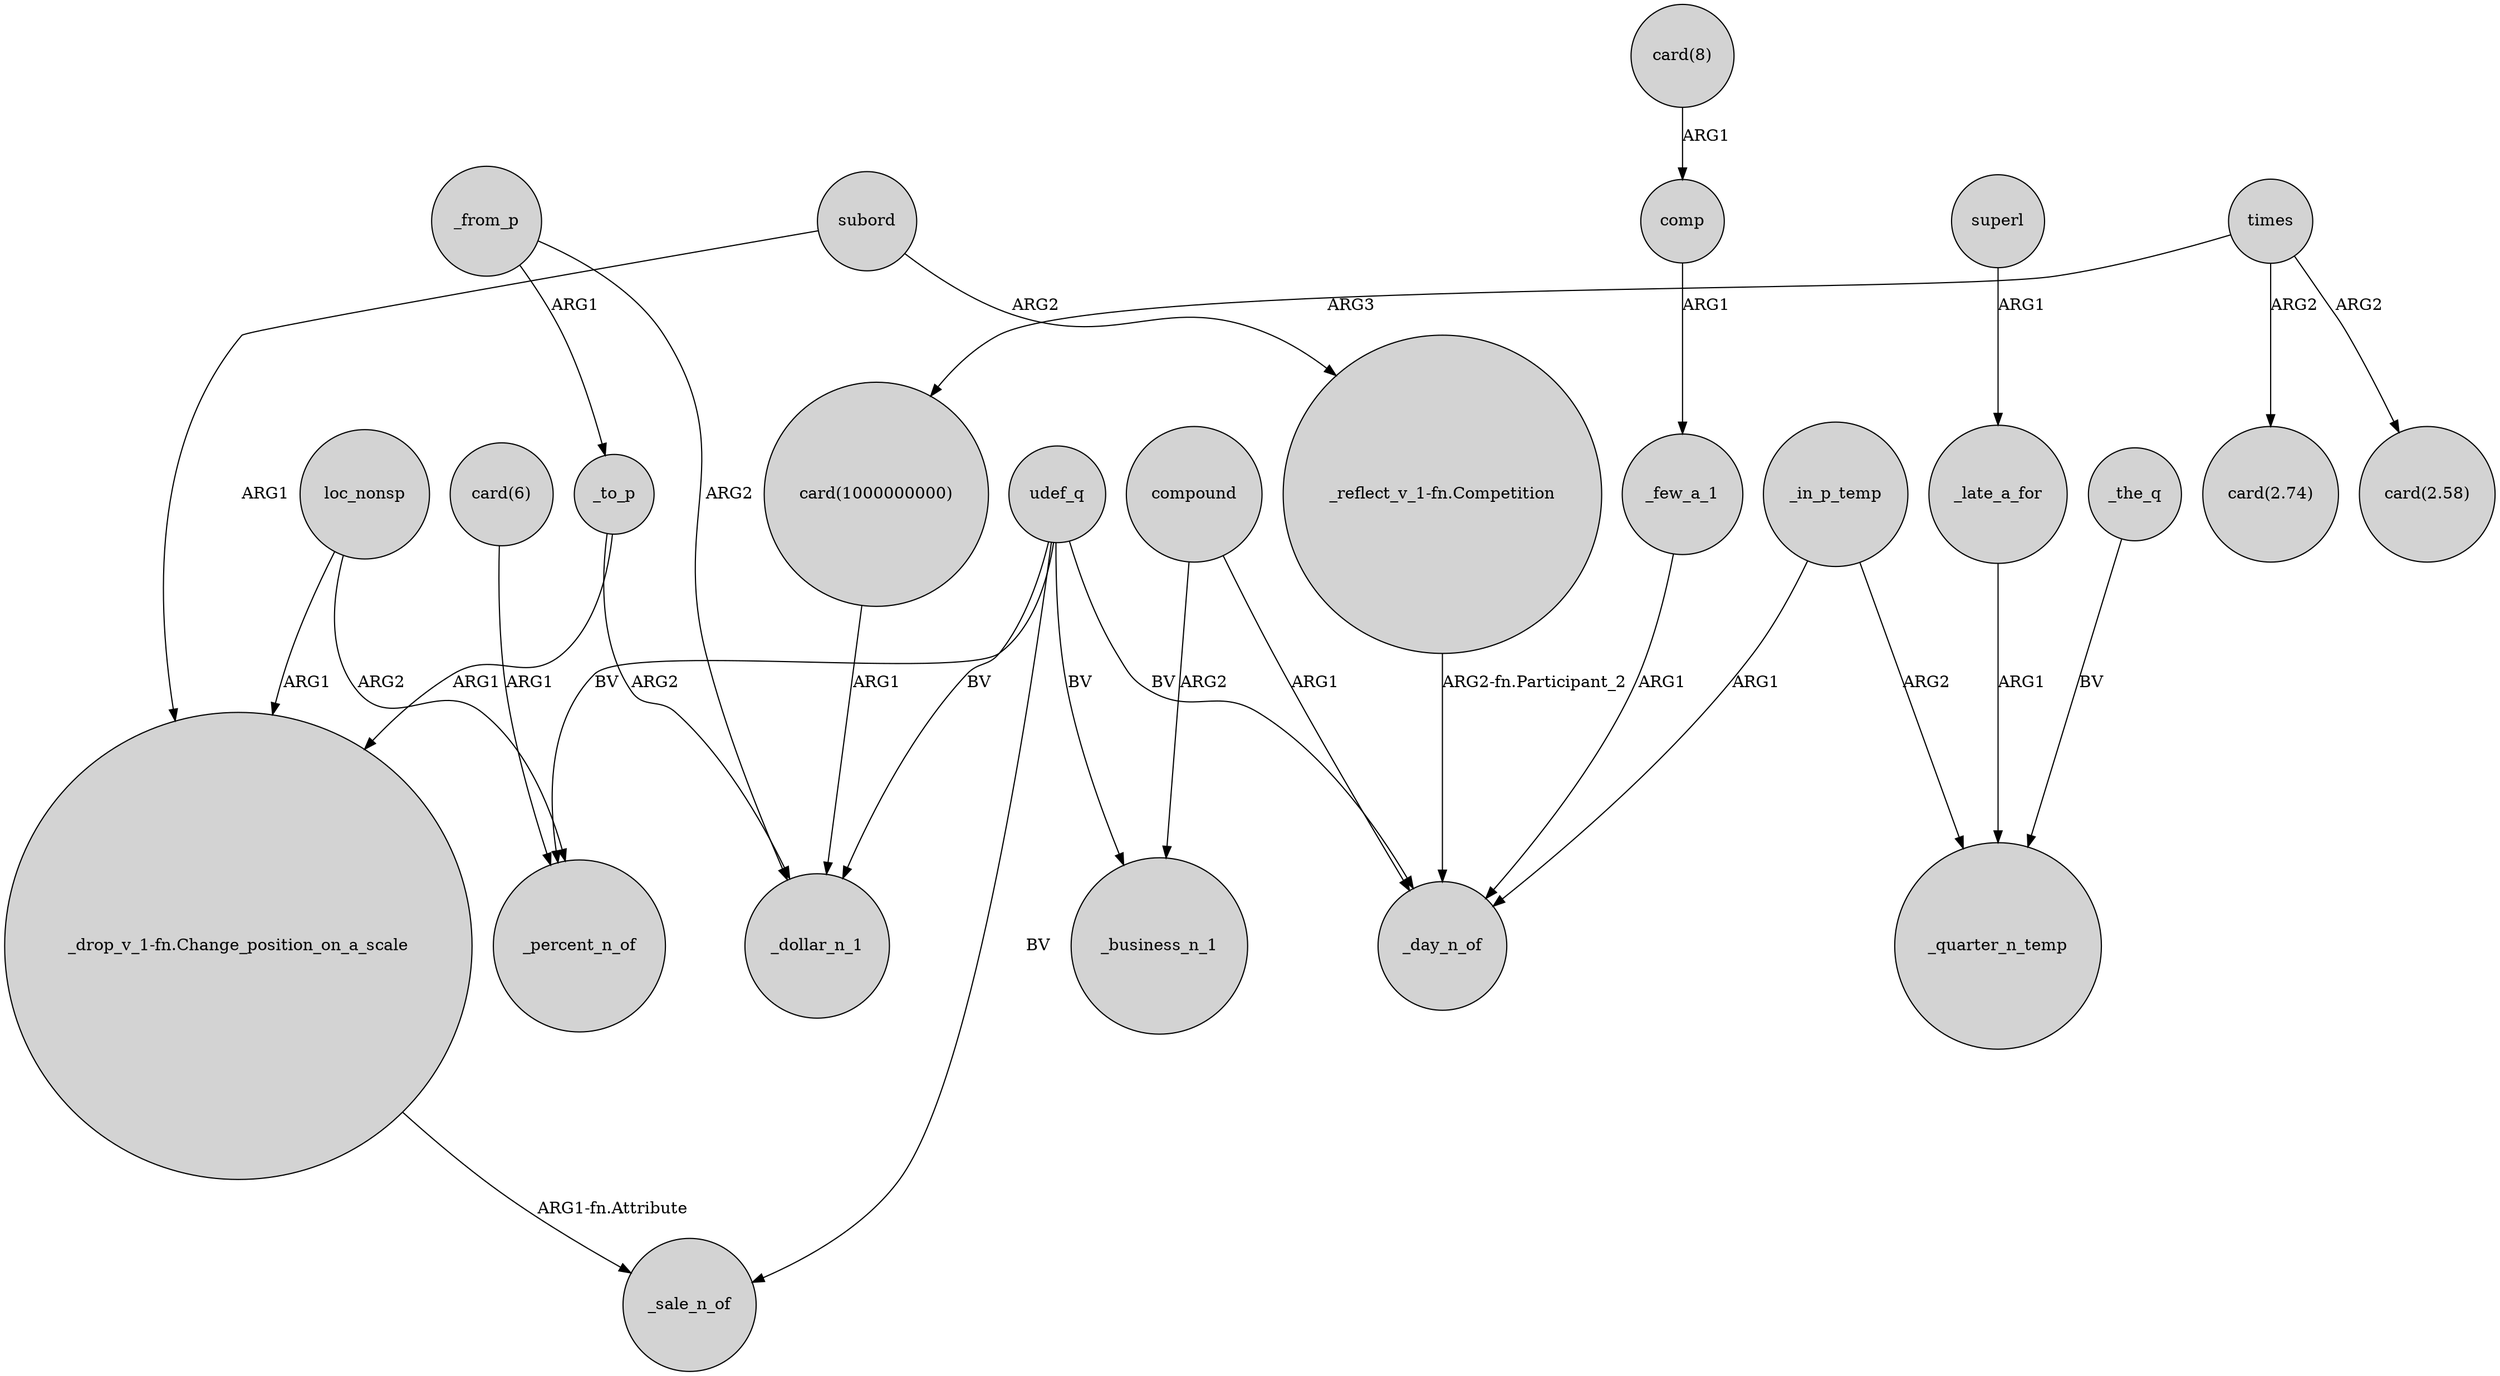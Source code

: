 digraph {
	node [shape=circle style=filled]
	"card(1000000000)" -> _dollar_n_1 [label=ARG1]
	_late_a_for -> _quarter_n_temp [label=ARG1]
	times -> "card(2.74)" [label=ARG2]
	_in_p_temp -> _quarter_n_temp [label=ARG2]
	loc_nonsp -> "_drop_v_1-fn.Change_position_on_a_scale" [label=ARG1]
	_the_q -> _quarter_n_temp [label=BV]
	superl -> _late_a_for [label=ARG1]
	udef_q -> _sale_n_of [label=BV]
	_to_p -> _dollar_n_1 [label=ARG2]
	times -> "card(1000000000)" [label=ARG3]
	udef_q -> _business_n_1 [label=BV]
	_in_p_temp -> _day_n_of [label=ARG1]
	_few_a_1 -> _day_n_of [label=ARG1]
	udef_q -> _day_n_of [label=BV]
	"card(6)" -> _percent_n_of [label=ARG1]
	"_drop_v_1-fn.Change_position_on_a_scale" -> _sale_n_of [label="ARG1-fn.Attribute"]
	udef_q -> _percent_n_of [label=BV]
	_to_p -> "_drop_v_1-fn.Change_position_on_a_scale" [label=ARG1]
	"_reflect_v_1-fn.Competition" -> _day_n_of [label="ARG2-fn.Participant_2"]
	udef_q -> _dollar_n_1 [label=BV]
	subord -> "_drop_v_1-fn.Change_position_on_a_scale" [label=ARG1]
	_from_p -> _to_p [label=ARG1]
	compound -> _business_n_1 [label=ARG2]
	compound -> _day_n_of [label=ARG1]
	comp -> _few_a_1 [label=ARG1]
	"card(8)" -> comp [label=ARG1]
	subord -> "_reflect_v_1-fn.Competition" [label=ARG2]
	times -> "card(2.58)" [label=ARG2]
	_from_p -> _dollar_n_1 [label=ARG2]
	loc_nonsp -> _percent_n_of [label=ARG2]
}
